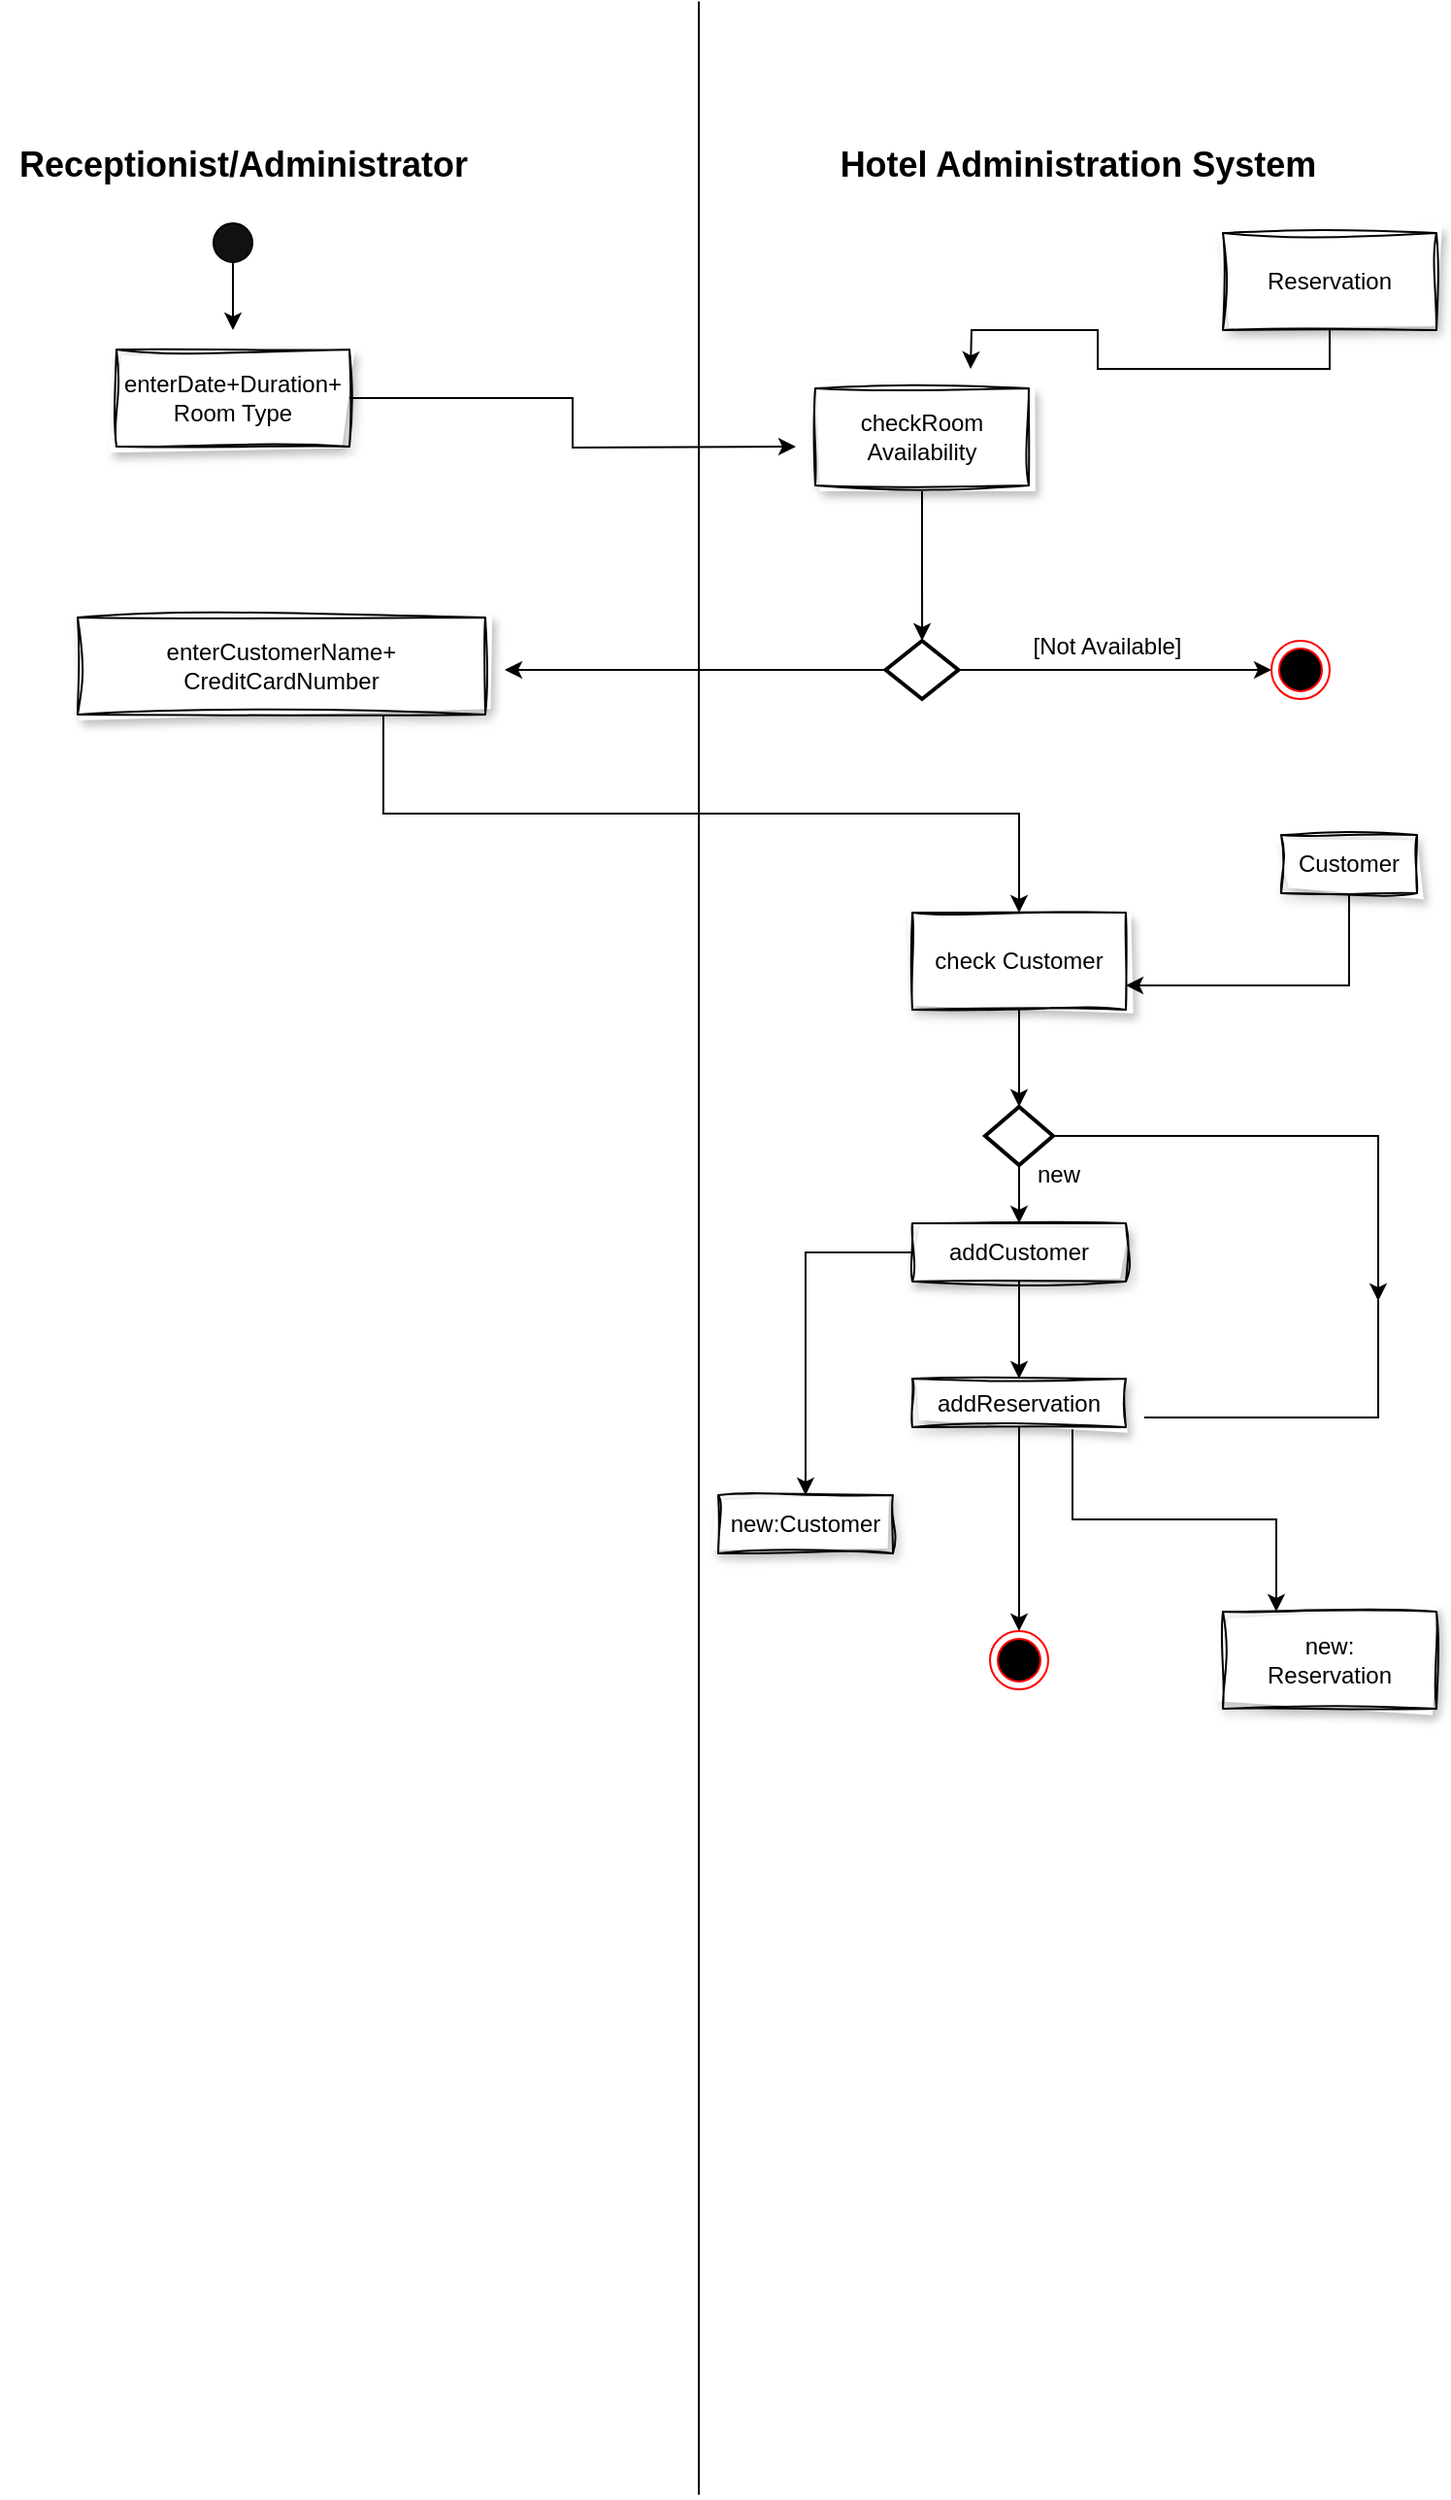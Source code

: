 <mxfile version="22.1.19" type="device">
  <diagram name="Page-1" id="hwmNUqbyeQR-G01kFPI7">
    <mxGraphModel dx="1050" dy="1726" grid="1" gridSize="10" guides="1" tooltips="1" connect="1" arrows="1" fold="1" page="1" pageScale="1" pageWidth="827" pageHeight="1169" math="0" shadow="0">
      <root>
        <mxCell id="0" />
        <mxCell id="1" parent="0" />
        <mxCell id="MjUdU5jCpgxAGoxmFMyF-6" value="" style="endArrow=none;html=1;rounded=0;" edge="1" parent="1">
          <mxGeometry width="50" height="50" relative="1" as="geometry">
            <mxPoint x="430" y="1174.8" as="sourcePoint" />
            <mxPoint x="430" y="-109.2" as="targetPoint" />
          </mxGeometry>
        </mxCell>
        <mxCell id="MjUdU5jCpgxAGoxmFMyF-7" value="&lt;h2&gt;Receptionist/Administrator&lt;/h2&gt;" style="text;html=1;align=center;verticalAlign=middle;resizable=0;points=[];autosize=1;strokeColor=none;fillColor=none;" vertex="1" parent="1">
          <mxGeometry x="70" y="-55" width="250" height="60" as="geometry" />
        </mxCell>
        <mxCell id="MjUdU5jCpgxAGoxmFMyF-8" value="&lt;h2&gt;Hotel Administration System&lt;/h2&gt;" style="text;html=1;align=center;verticalAlign=middle;resizable=0;points=[];autosize=1;strokeColor=none;fillColor=none;" vertex="1" parent="1">
          <mxGeometry x="490" y="-55" width="270" height="60" as="geometry" />
        </mxCell>
        <mxCell id="MjUdU5jCpgxAGoxmFMyF-14" style="edgeStyle=orthogonalEdgeStyle;rounded=0;orthogonalLoop=1;jettySize=auto;html=1;exitX=0.5;exitY=1;exitDx=0;exitDy=0;" edge="1" parent="1" source="MjUdU5jCpgxAGoxmFMyF-9">
          <mxGeometry relative="1" as="geometry">
            <mxPoint x="190" y="60" as="targetPoint" />
          </mxGeometry>
        </mxCell>
        <mxCell id="MjUdU5jCpgxAGoxmFMyF-9" value="" style="ellipse;whiteSpace=wrap;html=1;aspect=fixed;fillColor=#121111;" vertex="1" parent="1">
          <mxGeometry x="180" y="5" width="20" height="20" as="geometry" />
        </mxCell>
        <mxCell id="MjUdU5jCpgxAGoxmFMyF-18" style="edgeStyle=orthogonalEdgeStyle;rounded=0;orthogonalLoop=1;jettySize=auto;html=1;exitX=1;exitY=0.5;exitDx=0;exitDy=0;" edge="1" parent="1" source="MjUdU5jCpgxAGoxmFMyF-15">
          <mxGeometry relative="1" as="geometry">
            <mxPoint x="480" y="120" as="targetPoint" />
          </mxGeometry>
        </mxCell>
        <mxCell id="MjUdU5jCpgxAGoxmFMyF-15" value="enterDate+Duration+&lt;br&gt;Room Type" style="html=1;whiteSpace=wrap;sketch=1;curveFitting=1;jiggle=2;shadow=1;" vertex="1" parent="1">
          <mxGeometry x="130" y="70" width="120" height="50" as="geometry" />
        </mxCell>
        <mxCell id="MjUdU5jCpgxAGoxmFMyF-21" style="edgeStyle=orthogonalEdgeStyle;rounded=0;orthogonalLoop=1;jettySize=auto;html=1;exitX=0.5;exitY=1;exitDx=0;exitDy=0;" edge="1" parent="1" source="MjUdU5jCpgxAGoxmFMyF-16">
          <mxGeometry relative="1" as="geometry">
            <mxPoint x="570" y="80" as="targetPoint" />
          </mxGeometry>
        </mxCell>
        <mxCell id="MjUdU5jCpgxAGoxmFMyF-16" value="Reservation" style="html=1;whiteSpace=wrap;rounded=0;glass=0;sketch=1;curveFitting=1;jiggle=2;shadow=1;" vertex="1" parent="1">
          <mxGeometry x="700" y="10" width="110" height="50" as="geometry" />
        </mxCell>
        <mxCell id="MjUdU5jCpgxAGoxmFMyF-22" style="edgeStyle=orthogonalEdgeStyle;rounded=0;orthogonalLoop=1;jettySize=auto;html=1;exitX=0.5;exitY=1;exitDx=0;exitDy=0;" edge="1" parent="1" source="MjUdU5jCpgxAGoxmFMyF-17" target="MjUdU5jCpgxAGoxmFMyF-23">
          <mxGeometry relative="1" as="geometry">
            <mxPoint x="545" y="220" as="targetPoint" />
          </mxGeometry>
        </mxCell>
        <mxCell id="MjUdU5jCpgxAGoxmFMyF-17" value="checkRoom&lt;br&gt;Availability" style="html=1;whiteSpace=wrap;sketch=1;curveFitting=1;jiggle=2;shadow=1;" vertex="1" parent="1">
          <mxGeometry x="490" y="90" width="110" height="50" as="geometry" />
        </mxCell>
        <mxCell id="MjUdU5jCpgxAGoxmFMyF-31" style="edgeStyle=orthogonalEdgeStyle;rounded=0;orthogonalLoop=1;jettySize=auto;html=1;exitX=0.75;exitY=1;exitDx=0;exitDy=0;" edge="1" parent="1" source="MjUdU5jCpgxAGoxmFMyF-19" target="MjUdU5jCpgxAGoxmFMyF-29">
          <mxGeometry relative="1" as="geometry" />
        </mxCell>
        <mxCell id="MjUdU5jCpgxAGoxmFMyF-19" value="enterCustomerName+&lt;br&gt;CreditCardNumber" style="html=1;whiteSpace=wrap;sketch=1;curveFitting=1;jiggle=2;shadow=1;" vertex="1" parent="1">
          <mxGeometry x="110" y="208" width="210" height="50" as="geometry" />
        </mxCell>
        <mxCell id="MjUdU5jCpgxAGoxmFMyF-24" style="edgeStyle=orthogonalEdgeStyle;rounded=0;orthogonalLoop=1;jettySize=auto;html=1;exitX=1;exitY=0.5;exitDx=0;exitDy=0;exitPerimeter=0;" edge="1" parent="1" source="MjUdU5jCpgxAGoxmFMyF-23" target="MjUdU5jCpgxAGoxmFMyF-25">
          <mxGeometry relative="1" as="geometry">
            <mxPoint x="740" y="235" as="targetPoint" />
          </mxGeometry>
        </mxCell>
        <mxCell id="MjUdU5jCpgxAGoxmFMyF-28" style="edgeStyle=orthogonalEdgeStyle;rounded=0;orthogonalLoop=1;jettySize=auto;html=1;" edge="1" parent="1" source="MjUdU5jCpgxAGoxmFMyF-23">
          <mxGeometry relative="1" as="geometry">
            <mxPoint x="330" y="235" as="targetPoint" />
          </mxGeometry>
        </mxCell>
        <mxCell id="MjUdU5jCpgxAGoxmFMyF-23" value="" style="strokeWidth=2;html=1;shape=mxgraph.flowchart.decision;whiteSpace=wrap;" vertex="1" parent="1">
          <mxGeometry x="526.25" y="220" width="37.5" height="30" as="geometry" />
        </mxCell>
        <mxCell id="MjUdU5jCpgxAGoxmFMyF-25" value="" style="ellipse;html=1;shape=endState;fillColor=#000000;strokeColor=#ff0000;" vertex="1" parent="1">
          <mxGeometry x="725" y="220" width="30" height="30" as="geometry" />
        </mxCell>
        <mxCell id="MjUdU5jCpgxAGoxmFMyF-26" value="&amp;nbsp; &amp;nbsp; &amp;nbsp; &amp;nbsp; &amp;nbsp; &amp;nbsp; &amp;nbsp; &amp;nbsp; &amp;nbsp; [Not Available]" style="text;html=1;align=center;verticalAlign=middle;resizable=0;points=[];autosize=1;strokeColor=none;fillColor=none;" vertex="1" parent="1">
          <mxGeometry x="530" y="208" width="160" height="30" as="geometry" />
        </mxCell>
        <mxCell id="MjUdU5jCpgxAGoxmFMyF-35" style="edgeStyle=orthogonalEdgeStyle;rounded=0;orthogonalLoop=1;jettySize=auto;html=1;exitX=0.5;exitY=1;exitDx=0;exitDy=0;" edge="1" parent="1" source="MjUdU5jCpgxAGoxmFMyF-29" target="MjUdU5jCpgxAGoxmFMyF-36">
          <mxGeometry relative="1" as="geometry">
            <mxPoint x="595" y="440" as="targetPoint" />
          </mxGeometry>
        </mxCell>
        <mxCell id="MjUdU5jCpgxAGoxmFMyF-29" value="check Customer" style="html=1;whiteSpace=wrap;sketch=1;curveFitting=1;jiggle=2;shadow=1;" vertex="1" parent="1">
          <mxGeometry x="540" y="360" width="110" height="50" as="geometry" />
        </mxCell>
        <mxCell id="MjUdU5jCpgxAGoxmFMyF-34" style="edgeStyle=orthogonalEdgeStyle;rounded=0;orthogonalLoop=1;jettySize=auto;html=1;exitX=0.5;exitY=1;exitDx=0;exitDy=0;entryX=1;entryY=0.75;entryDx=0;entryDy=0;" edge="1" parent="1" source="MjUdU5jCpgxAGoxmFMyF-32" target="MjUdU5jCpgxAGoxmFMyF-29">
          <mxGeometry relative="1" as="geometry" />
        </mxCell>
        <mxCell id="MjUdU5jCpgxAGoxmFMyF-32" value="Customer" style="html=1;whiteSpace=wrap;sketch=1;curveFitting=1;jiggle=2;shadow=1;" vertex="1" parent="1">
          <mxGeometry x="730" y="320" width="70" height="30" as="geometry" />
        </mxCell>
        <mxCell id="MjUdU5jCpgxAGoxmFMyF-37" style="edgeStyle=orthogonalEdgeStyle;rounded=0;orthogonalLoop=1;jettySize=auto;html=1;" edge="1" parent="1" source="MjUdU5jCpgxAGoxmFMyF-36">
          <mxGeometry relative="1" as="geometry">
            <mxPoint x="595" y="520" as="targetPoint" />
          </mxGeometry>
        </mxCell>
        <mxCell id="MjUdU5jCpgxAGoxmFMyF-63" style="edgeStyle=orthogonalEdgeStyle;rounded=0;orthogonalLoop=1;jettySize=auto;html=1;entryX=1;entryY=0;entryDx=0;entryDy=0;" edge="1" parent="1" source="MjUdU5jCpgxAGoxmFMyF-36" target="MjUdU5jCpgxAGoxmFMyF-60">
          <mxGeometry relative="1" as="geometry" />
        </mxCell>
        <mxCell id="MjUdU5jCpgxAGoxmFMyF-36" value="" style="strokeWidth=2;html=1;shape=mxgraph.flowchart.decision;whiteSpace=wrap;" vertex="1" parent="1">
          <mxGeometry x="577.5" y="460" width="35" height="30" as="geometry" />
        </mxCell>
        <mxCell id="MjUdU5jCpgxAGoxmFMyF-38" value="new" style="text;html=1;align=center;verticalAlign=middle;resizable=0;points=[];autosize=1;strokeColor=none;fillColor=none;" vertex="1" parent="1">
          <mxGeometry x="590" y="480" width="50" height="30" as="geometry" />
        </mxCell>
        <mxCell id="MjUdU5jCpgxAGoxmFMyF-40" style="edgeStyle=orthogonalEdgeStyle;rounded=0;orthogonalLoop=1;jettySize=auto;html=1;" edge="1" parent="1" source="MjUdU5jCpgxAGoxmFMyF-39" target="MjUdU5jCpgxAGoxmFMyF-41">
          <mxGeometry relative="1" as="geometry">
            <mxPoint x="595" y="620" as="targetPoint" />
          </mxGeometry>
        </mxCell>
        <mxCell id="MjUdU5jCpgxAGoxmFMyF-67" style="edgeStyle=orthogonalEdgeStyle;rounded=0;orthogonalLoop=1;jettySize=auto;html=1;entryX=0.5;entryY=0;entryDx=0;entryDy=0;" edge="1" parent="1" source="MjUdU5jCpgxAGoxmFMyF-39" target="MjUdU5jCpgxAGoxmFMyF-66">
          <mxGeometry relative="1" as="geometry" />
        </mxCell>
        <mxCell id="MjUdU5jCpgxAGoxmFMyF-39" value="addCustomer" style="html=1;whiteSpace=wrap;sketch=1;curveFitting=1;jiggle=2;shadow=1;" vertex="1" parent="1">
          <mxGeometry x="540" y="520" width="110" height="30" as="geometry" />
        </mxCell>
        <mxCell id="MjUdU5jCpgxAGoxmFMyF-54" style="edgeStyle=orthogonalEdgeStyle;rounded=0;orthogonalLoop=1;jettySize=auto;html=1;exitX=0.75;exitY=1;exitDx=0;exitDy=0;entryX=0.25;entryY=0;entryDx=0;entryDy=0;" edge="1" parent="1" source="MjUdU5jCpgxAGoxmFMyF-41" target="MjUdU5jCpgxAGoxmFMyF-49">
          <mxGeometry relative="1" as="geometry" />
        </mxCell>
        <mxCell id="MjUdU5jCpgxAGoxmFMyF-70" style="edgeStyle=orthogonalEdgeStyle;rounded=0;orthogonalLoop=1;jettySize=auto;html=1;" edge="1" parent="1" source="MjUdU5jCpgxAGoxmFMyF-41">
          <mxGeometry relative="1" as="geometry">
            <mxPoint x="595" y="730" as="targetPoint" />
          </mxGeometry>
        </mxCell>
        <mxCell id="MjUdU5jCpgxAGoxmFMyF-41" value="addReservation" style="html=1;whiteSpace=wrap;sketch=1;curveFitting=1;jiggle=2;shadow=1;" vertex="1" parent="1">
          <mxGeometry x="540" y="600" width="110" height="25" as="geometry" />
        </mxCell>
        <mxCell id="MjUdU5jCpgxAGoxmFMyF-44" value="" style="ellipse;html=1;shape=endState;fillColor=#000000;strokeColor=#ff0000;" vertex="1" parent="1">
          <mxGeometry x="580" y="730" width="30" height="30" as="geometry" />
        </mxCell>
        <mxCell id="MjUdU5jCpgxAGoxmFMyF-49" value="new:&lt;br&gt;Reservation" style="html=1;whiteSpace=wrap;sketch=1;curveFitting=1;jiggle=2;shadow=1;" vertex="1" parent="1">
          <mxGeometry x="700" y="720" width="110" height="50" as="geometry" />
        </mxCell>
        <mxCell id="MjUdU5jCpgxAGoxmFMyF-60" value="" style="shape=partialRectangle;whiteSpace=wrap;html=1;top=0;left=0;fillColor=none;" vertex="1" parent="1">
          <mxGeometry x="660" y="560" width="120" height="60" as="geometry" />
        </mxCell>
        <mxCell id="MjUdU5jCpgxAGoxmFMyF-66" value="new:Customer" style="html=1;whiteSpace=wrap;sketch=1;curveFitting=1;jiggle=2;shadow=1;" vertex="1" parent="1">
          <mxGeometry x="440" y="660" width="90" height="30" as="geometry" />
        </mxCell>
      </root>
    </mxGraphModel>
  </diagram>
</mxfile>

